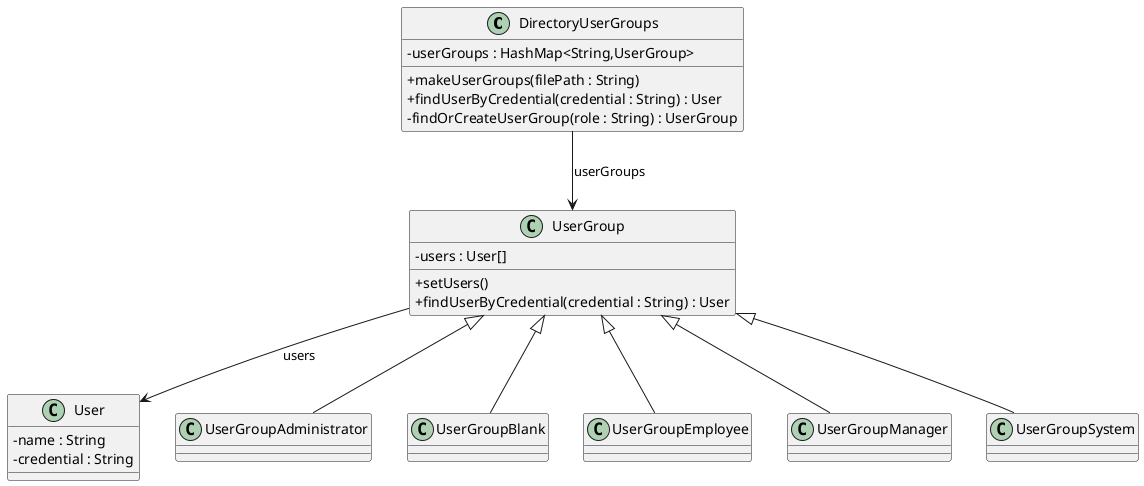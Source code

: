 @startuml
'https://plantuml.com/sequence-diagram
skinparam classAttributeIconSize 0

class DirectoryUserGroups {
    - userGroups : HashMap<String,UserGroup>
    + makeUserGroups(filePath : String)
    + findUserByCredential(credential : String) : User
    - findOrCreateUserGroup(role : String) : UserGroup
}

class UserGroup {
    - users : User[]
    + setUsers()
    + findUserByCredential(credential : String) : User
}

class User {
    - name : String
    - credential : String
}

class UserGroupAdministrator extends UserGroup{

}
class UserGroupBlank extends UserGroup{

}
class UserGroupEmployee extends UserGroup{

}
class UserGroupManager extends UserGroup{

}
class UserGroupSystem extends UserGroup{

}

DirectoryUserGroups  -->  UserGroup : userGroups
UserGroup  -->  User : users
@enduml